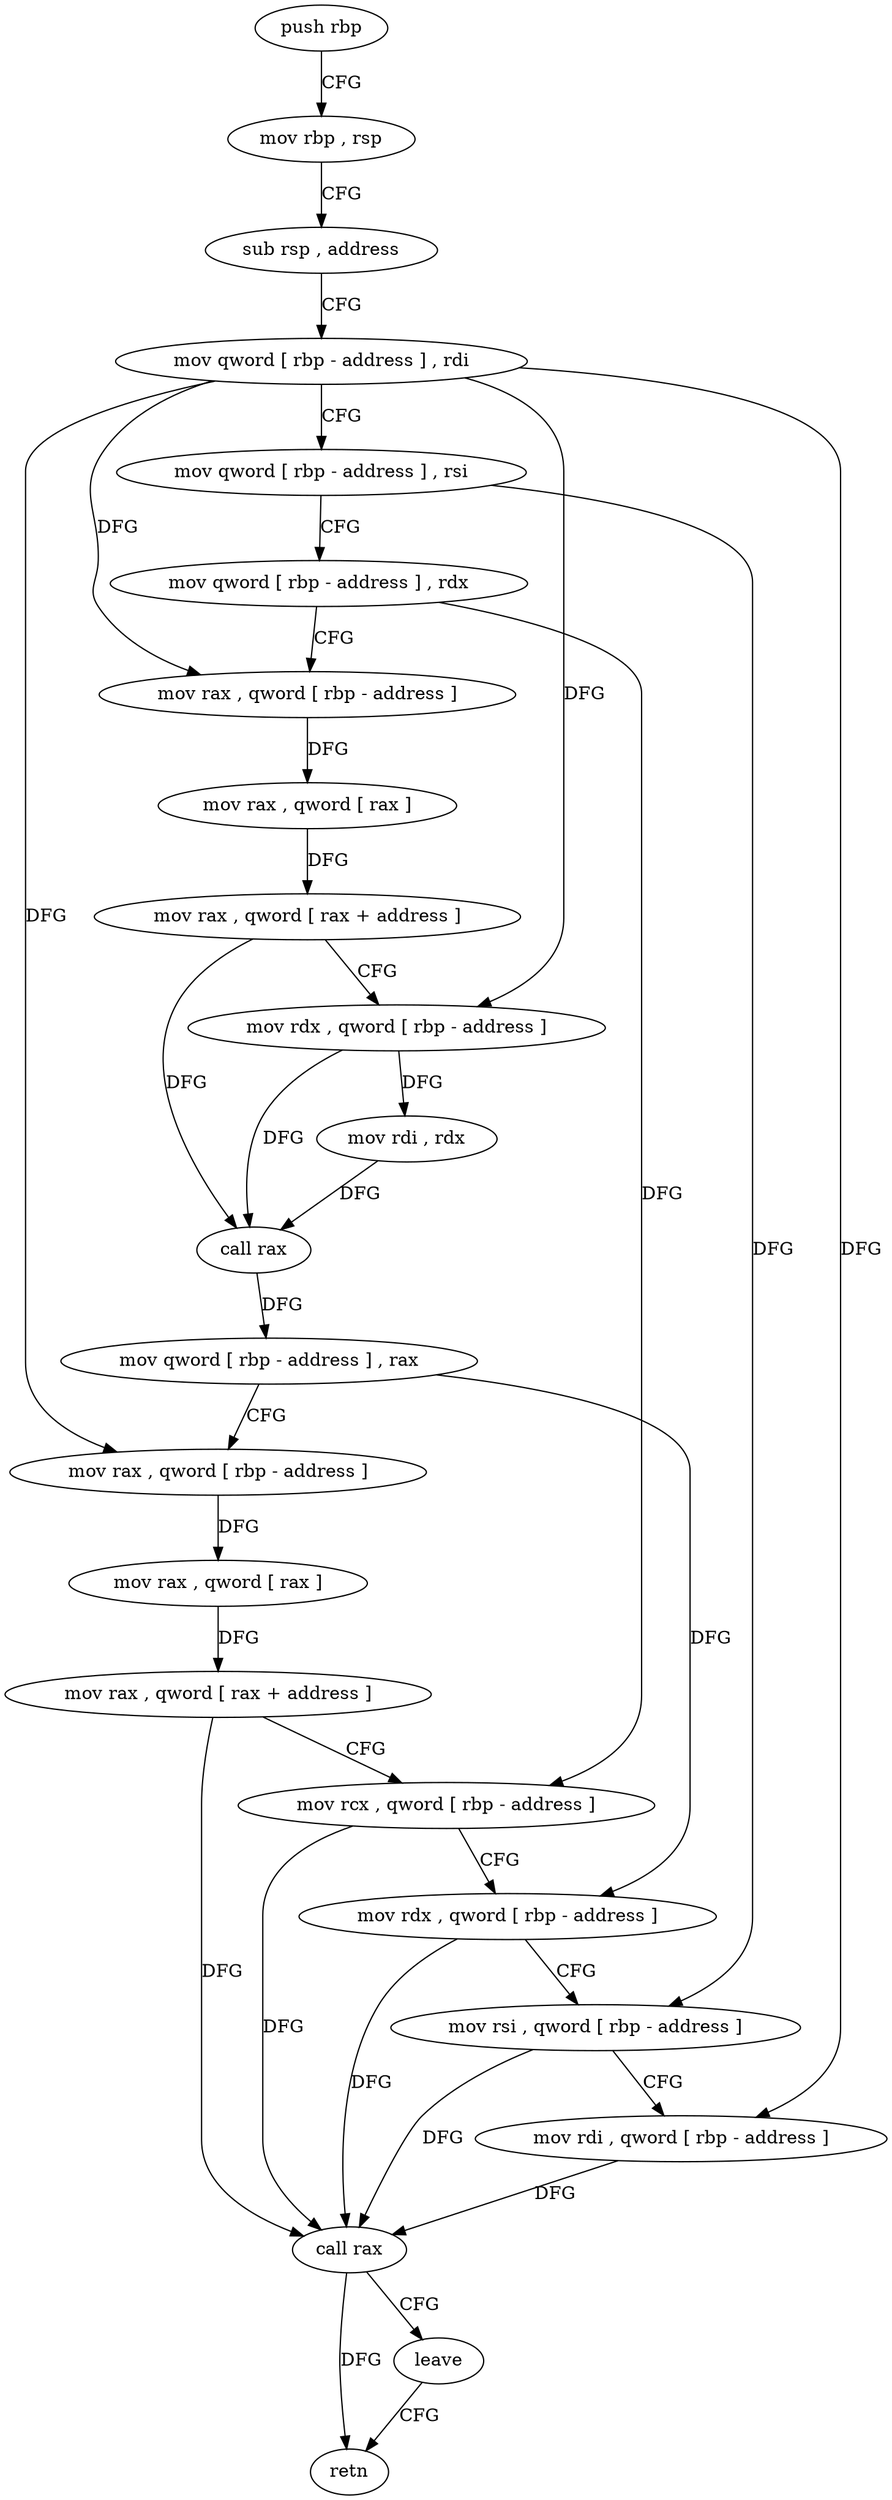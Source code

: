 digraph "func" {
"230380" [label = "push rbp" ]
"230381" [label = "mov rbp , rsp" ]
"230384" [label = "sub rsp , address" ]
"230388" [label = "mov qword [ rbp - address ] , rdi" ]
"230392" [label = "mov qword [ rbp - address ] , rsi" ]
"230396" [label = "mov qword [ rbp - address ] , rdx" ]
"230400" [label = "mov rax , qword [ rbp - address ]" ]
"230404" [label = "mov rax , qword [ rax ]" ]
"230407" [label = "mov rax , qword [ rax + address ]" ]
"230411" [label = "mov rdx , qword [ rbp - address ]" ]
"230415" [label = "mov rdi , rdx" ]
"230418" [label = "call rax" ]
"230420" [label = "mov qword [ rbp - address ] , rax" ]
"230424" [label = "mov rax , qword [ rbp - address ]" ]
"230428" [label = "mov rax , qword [ rax ]" ]
"230431" [label = "mov rax , qword [ rax + address ]" ]
"230435" [label = "mov rcx , qword [ rbp - address ]" ]
"230439" [label = "mov rdx , qword [ rbp - address ]" ]
"230443" [label = "mov rsi , qword [ rbp - address ]" ]
"230447" [label = "mov rdi , qword [ rbp - address ]" ]
"230451" [label = "call rax" ]
"230453" [label = "leave" ]
"230454" [label = "retn" ]
"230380" -> "230381" [ label = "CFG" ]
"230381" -> "230384" [ label = "CFG" ]
"230384" -> "230388" [ label = "CFG" ]
"230388" -> "230392" [ label = "CFG" ]
"230388" -> "230400" [ label = "DFG" ]
"230388" -> "230411" [ label = "DFG" ]
"230388" -> "230424" [ label = "DFG" ]
"230388" -> "230447" [ label = "DFG" ]
"230392" -> "230396" [ label = "CFG" ]
"230392" -> "230443" [ label = "DFG" ]
"230396" -> "230400" [ label = "CFG" ]
"230396" -> "230435" [ label = "DFG" ]
"230400" -> "230404" [ label = "DFG" ]
"230404" -> "230407" [ label = "DFG" ]
"230407" -> "230411" [ label = "CFG" ]
"230407" -> "230418" [ label = "DFG" ]
"230411" -> "230415" [ label = "DFG" ]
"230411" -> "230418" [ label = "DFG" ]
"230415" -> "230418" [ label = "DFG" ]
"230418" -> "230420" [ label = "DFG" ]
"230420" -> "230424" [ label = "CFG" ]
"230420" -> "230439" [ label = "DFG" ]
"230424" -> "230428" [ label = "DFG" ]
"230428" -> "230431" [ label = "DFG" ]
"230431" -> "230435" [ label = "CFG" ]
"230431" -> "230451" [ label = "DFG" ]
"230435" -> "230439" [ label = "CFG" ]
"230435" -> "230451" [ label = "DFG" ]
"230439" -> "230443" [ label = "CFG" ]
"230439" -> "230451" [ label = "DFG" ]
"230443" -> "230447" [ label = "CFG" ]
"230443" -> "230451" [ label = "DFG" ]
"230447" -> "230451" [ label = "DFG" ]
"230451" -> "230453" [ label = "CFG" ]
"230451" -> "230454" [ label = "DFG" ]
"230453" -> "230454" [ label = "CFG" ]
}
